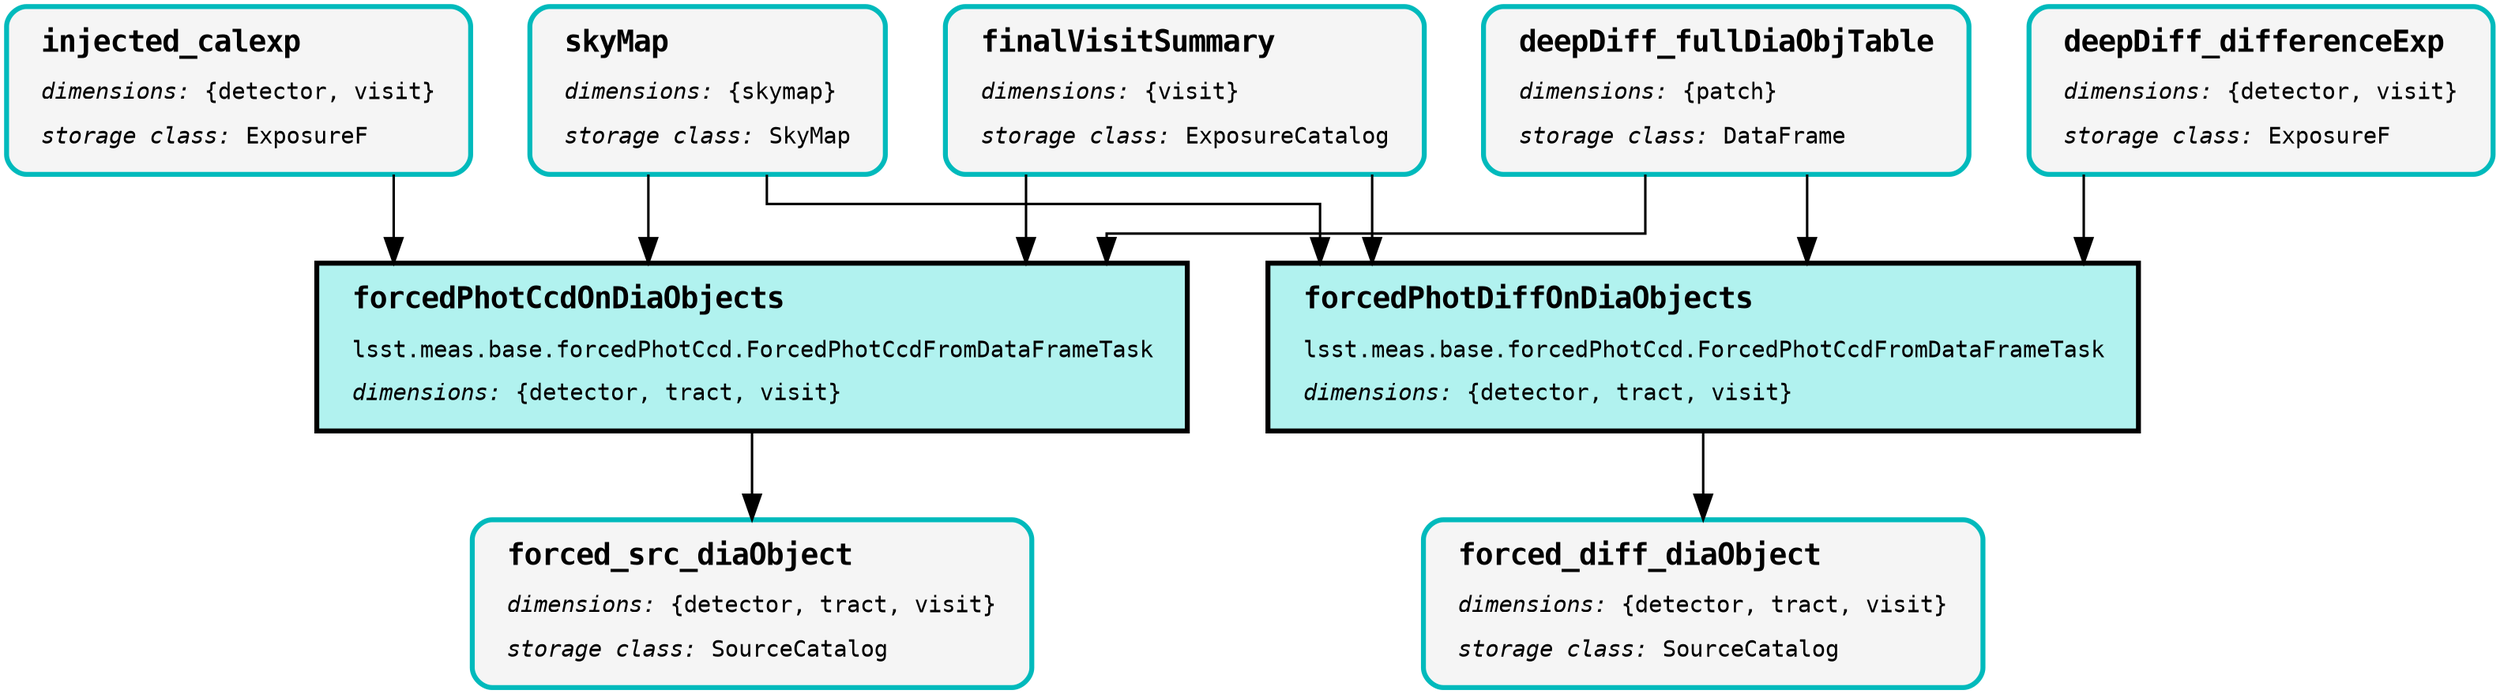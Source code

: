 digraph Pipeline {
graph [splines="ortho", nodesep="0.5", ranksep="0.75"];
node [shape="box", fontname="Monospace", fontsize="14", margin="0.2,0.1", penwidth="3"];
edge [color="black", arrowsize="1.5", penwidth="1.5", pad="10mm"];
"forcedPhotCcdOnDiaObjects:2" [style="filled", color="black", fillcolor="#B1F2EF", label=<<TABLE BORDER="0" CELLPADDING="5"><TR><TD ALIGN="LEFT"><B><FONT POINT-SIZE="18">forcedPhotCcdOnDiaObjects</FONT></B></TD></TR><TR><TD ALIGN="LEFT">lsst.meas.base.forcedPhotCcd.ForcedPhotCcdFromDataFrameTask</TD></TR><TR><TD ALIGN="LEFT"><I>dimensions:</I>&nbsp;{detector, tract, visit}</TD></TR></TABLE>>];
"skyMap:0" [style="rounded,filled,bold", color="#00BABC", fillcolor="#F5F5F5", label=<<TABLE BORDER="0" CELLPADDING="5"><TR><TD ALIGN="LEFT"><B><FONT POINT-SIZE="18">skyMap</FONT></B></TD></TR><TR><TD ALIGN="LEFT"><I>dimensions:</I>&nbsp;{skymap}</TD></TR><TR><TD ALIGN="LEFT"><I>storage class:</I>&nbsp;SkyMap</TD></TR></TABLE>>];
"injected_calexp:0" [style="rounded,filled,bold", color="#00BABC", fillcolor="#F5F5F5", label=<<TABLE BORDER="0" CELLPADDING="5"><TR><TD ALIGN="LEFT"><B><FONT POINT-SIZE="18">injected_calexp</FONT></B></TD></TR><TR><TD ALIGN="LEFT"><I>dimensions:</I>&nbsp;{detector, visit}</TD></TR><TR><TD ALIGN="LEFT"><I>storage class:</I>&nbsp;ExposureF</TD></TR></TABLE>>];
"finalVisitSummary:0" [style="rounded,filled,bold", color="#00BABC", fillcolor="#F5F5F5", label=<<TABLE BORDER="0" CELLPADDING="5"><TR><TD ALIGN="LEFT"><B><FONT POINT-SIZE="18">finalVisitSummary</FONT></B></TD></TR><TR><TD ALIGN="LEFT"><I>dimensions:</I>&nbsp;{visit}</TD></TR><TR><TD ALIGN="LEFT"><I>storage class:</I>&nbsp;ExposureCatalog</TD></TR></TABLE>>];
"deepDiff_fullDiaObjTable:0" [style="rounded,filled,bold", color="#00BABC", fillcolor="#F5F5F5", label=<<TABLE BORDER="0" CELLPADDING="5"><TR><TD ALIGN="LEFT"><B><FONT POINT-SIZE="18">deepDiff_fullDiaObjTable</FONT></B></TD></TR><TR><TD ALIGN="LEFT"><I>dimensions:</I>&nbsp;{patch}</TD></TR><TR><TD ALIGN="LEFT"><I>storage class:</I>&nbsp;DataFrame</TD></TR></TABLE>>];
"forced_src_diaObject:0" [style="rounded,filled,bold", color="#00BABC", fillcolor="#F5F5F5", label=<<TABLE BORDER="0" CELLPADDING="5"><TR><TD ALIGN="LEFT"><B><FONT POINT-SIZE="18">forced_src_diaObject</FONT></B></TD></TR><TR><TD ALIGN="LEFT"><I>dimensions:</I>&nbsp;{detector, tract, visit}</TD></TR><TR><TD ALIGN="LEFT"><I>storage class:</I>&nbsp;SourceCatalog</TD></TR></TABLE>>];
"forcedPhotDiffOnDiaObjects:2" [style="filled", color="black", fillcolor="#B1F2EF", label=<<TABLE BORDER="0" CELLPADDING="5"><TR><TD ALIGN="LEFT"><B><FONT POINT-SIZE="18">forcedPhotDiffOnDiaObjects</FONT></B></TD></TR><TR><TD ALIGN="LEFT">lsst.meas.base.forcedPhotCcd.ForcedPhotCcdFromDataFrameTask</TD></TR><TR><TD ALIGN="LEFT"><I>dimensions:</I>&nbsp;{detector, tract, visit}</TD></TR></TABLE>>];
"deepDiff_differenceExp:0" [style="rounded,filled,bold", color="#00BABC", fillcolor="#F5F5F5", label=<<TABLE BORDER="0" CELLPADDING="5"><TR><TD ALIGN="LEFT"><B><FONT POINT-SIZE="18">deepDiff_differenceExp</FONT></B></TD></TR><TR><TD ALIGN="LEFT"><I>dimensions:</I>&nbsp;{detector, visit}</TD></TR><TR><TD ALIGN="LEFT"><I>storage class:</I>&nbsp;ExposureF</TD></TR></TABLE>>];
"forced_diff_diaObject:0" [style="rounded,filled,bold", color="#00BABC", fillcolor="#F5F5F5", label=<<TABLE BORDER="0" CELLPADDING="5"><TR><TD ALIGN="LEFT"><B><FONT POINT-SIZE="18">forced_diff_diaObject</FONT></B></TD></TR><TR><TD ALIGN="LEFT"><I>dimensions:</I>&nbsp;{detector, tract, visit}</TD></TR><TR><TD ALIGN="LEFT"><I>storage class:</I>&nbsp;SourceCatalog</TD></TR></TABLE>>];
"forcedPhotCcdOnDiaObjects:2" -> "forced_src_diaObject:0";
"skyMap:0" -> "forcedPhotCcdOnDiaObjects:2";
"skyMap:0" -> "forcedPhotDiffOnDiaObjects:2";
"injected_calexp:0" -> "forcedPhotCcdOnDiaObjects:2";
"finalVisitSummary:0" -> "forcedPhotCcdOnDiaObjects:2";
"finalVisitSummary:0" -> "forcedPhotDiffOnDiaObjects:2";
"deepDiff_fullDiaObjTable:0" -> "forcedPhotCcdOnDiaObjects:2";
"deepDiff_fullDiaObjTable:0" -> "forcedPhotDiffOnDiaObjects:2";
"forcedPhotDiffOnDiaObjects:2" -> "forced_diff_diaObject:0";
"deepDiff_differenceExp:0" -> "forcedPhotDiffOnDiaObjects:2";
}
